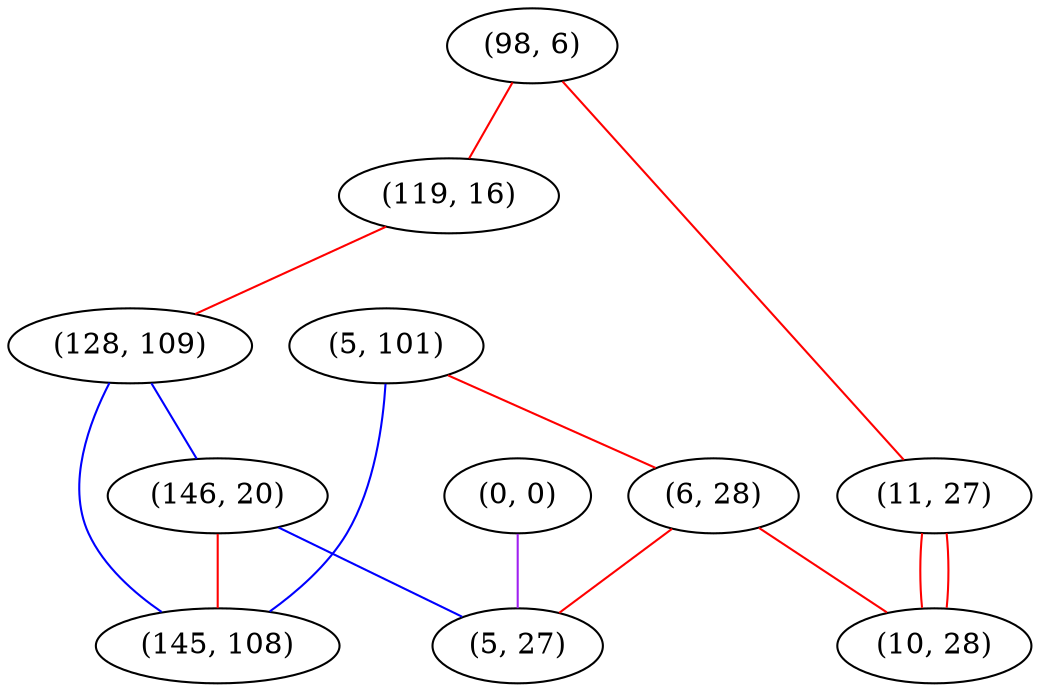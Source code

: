 graph "" {
"(98, 6)";
"(119, 16)";
"(5, 101)";
"(6, 28)";
"(128, 109)";
"(146, 20)";
"(0, 0)";
"(11, 27)";
"(145, 108)";
"(5, 27)";
"(10, 28)";
"(98, 6)" -- "(119, 16)"  [color=red, key=0, weight=1];
"(98, 6)" -- "(11, 27)"  [color=red, key=0, weight=1];
"(119, 16)" -- "(128, 109)"  [color=red, key=0, weight=1];
"(5, 101)" -- "(6, 28)"  [color=red, key=0, weight=1];
"(5, 101)" -- "(145, 108)"  [color=blue, key=0, weight=3];
"(6, 28)" -- "(10, 28)"  [color=red, key=0, weight=1];
"(6, 28)" -- "(5, 27)"  [color=red, key=0, weight=1];
"(128, 109)" -- "(146, 20)"  [color=blue, key=0, weight=3];
"(128, 109)" -- "(145, 108)"  [color=blue, key=0, weight=3];
"(146, 20)" -- "(145, 108)"  [color=red, key=0, weight=1];
"(146, 20)" -- "(5, 27)"  [color=blue, key=0, weight=3];
"(0, 0)" -- "(5, 27)"  [color=purple, key=0, weight=4];
"(11, 27)" -- "(10, 28)"  [color=red, key=0, weight=1];
"(11, 27)" -- "(10, 28)"  [color=red, key=1, weight=1];
}
